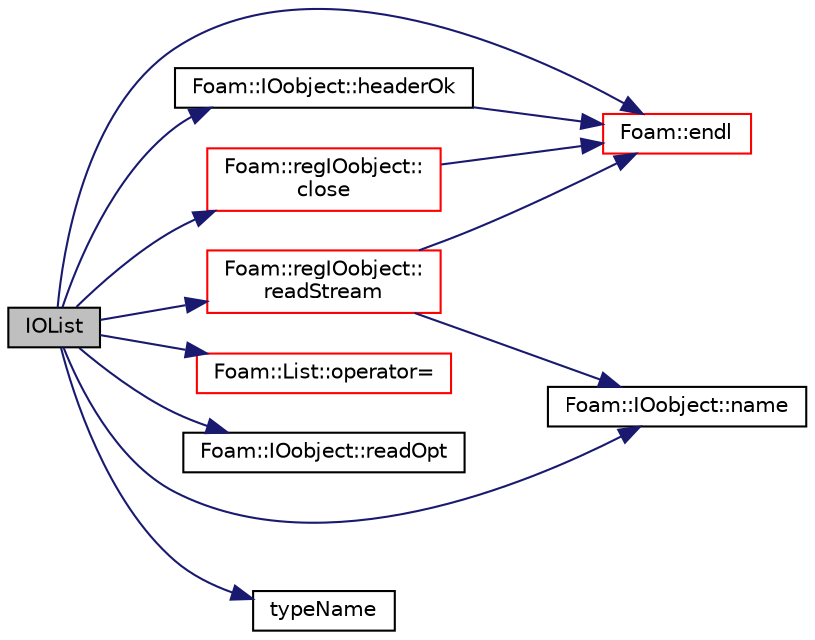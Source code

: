 digraph "IOList"
{
  bgcolor="transparent";
  edge [fontname="Helvetica",fontsize="10",labelfontname="Helvetica",labelfontsize="10"];
  node [fontname="Helvetica",fontsize="10",shape=record];
  rankdir="LR";
  Node1 [label="IOList",height=0.2,width=0.4,color="black", fillcolor="grey75", style="filled", fontcolor="black"];
  Node1 -> Node2 [color="midnightblue",fontsize="10",style="solid",fontname="Helvetica"];
  Node2 [label="Foam::regIOobject::\lclose",height=0.2,width=0.4,color="red",URL="$a02205.html#a5ae591df94fc66ccb85cbb6565368bca",tooltip="Close Istream. "];
  Node2 -> Node3 [color="midnightblue",fontsize="10",style="solid",fontname="Helvetica"];
  Node3 [label="Foam::endl",height=0.2,width=0.4,color="red",URL="$a10909.html#a2db8fe02a0d3909e9351bb4275b23ce4",tooltip="Add newline and flush stream. "];
  Node1 -> Node3 [color="midnightblue",fontsize="10",style="solid",fontname="Helvetica"];
  Node1 -> Node4 [color="midnightblue",fontsize="10",style="solid",fontname="Helvetica"];
  Node4 [label="Foam::IOobject::headerOk",height=0.2,width=0.4,color="black",URL="$a01203.html#a9d4879c850ce41d945ff77e788de3a23",tooltip="Read and check header info. "];
  Node4 -> Node3 [color="midnightblue",fontsize="10",style="solid",fontname="Helvetica"];
  Node1 -> Node5 [color="midnightblue",fontsize="10",style="solid",fontname="Helvetica"];
  Node5 [label="Foam::IOobject::name",height=0.2,width=0.4,color="black",URL="$a01203.html#a75b72488d2e82151b025744974919d5d",tooltip="Return name. "];
  Node1 -> Node6 [color="midnightblue",fontsize="10",style="solid",fontname="Helvetica"];
  Node6 [label="Foam::List::operator=",height=0.2,width=0.4,color="red",URL="$a01397.html#acee9055809b8048a6b1f04702120facd",tooltip="Assignment from UList operator. Takes linear time. "];
  Node1 -> Node7 [color="midnightblue",fontsize="10",style="solid",fontname="Helvetica"];
  Node7 [label="Foam::IOobject::readOpt",height=0.2,width=0.4,color="black",URL="$a01203.html#af3c10cbbefc4d1d63d9dbe411d9701ec"];
  Node1 -> Node8 [color="midnightblue",fontsize="10",style="solid",fontname="Helvetica"];
  Node8 [label="Foam::regIOobject::\lreadStream",height=0.2,width=0.4,color="red",URL="$a02205.html#a1cab0be4cd0a737bfcdd4e43a032d3fd",tooltip="Return Istream and check object type against that given. "];
  Node8 -> Node5 [color="midnightblue",fontsize="10",style="solid",fontname="Helvetica"];
  Node8 -> Node3 [color="midnightblue",fontsize="10",style="solid",fontname="Helvetica"];
  Node1 -> Node9 [color="midnightblue",fontsize="10",style="solid",fontname="Helvetica"];
  Node9 [label="typeName",height=0.2,width=0.4,color="black",URL="$a01199.html#ac3ff465e628e637d225a9ecdf9894ff8"];
}
